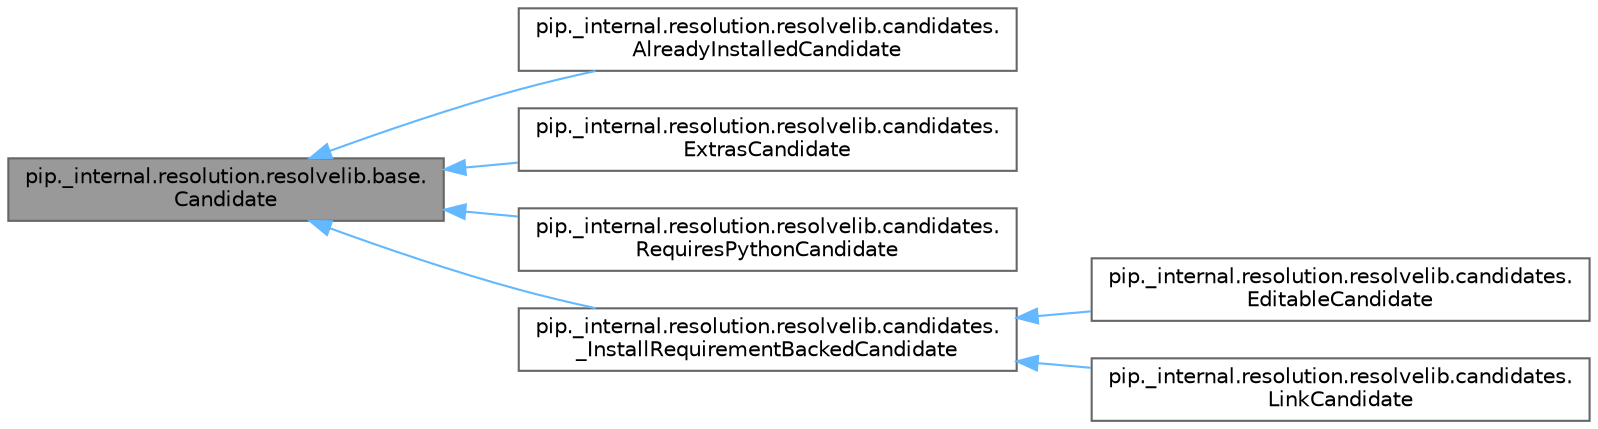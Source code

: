 digraph "pip._internal.resolution.resolvelib.base.Candidate"
{
 // LATEX_PDF_SIZE
  bgcolor="transparent";
  edge [fontname=Helvetica,fontsize=10,labelfontname=Helvetica,labelfontsize=10];
  node [fontname=Helvetica,fontsize=10,shape=box,height=0.2,width=0.4];
  rankdir="LR";
  Node1 [id="Node000001",label="pip._internal.resolution.resolvelib.base.\lCandidate",height=0.2,width=0.4,color="gray40", fillcolor="grey60", style="filled", fontcolor="black",tooltip=" "];
  Node1 -> Node2 [id="edge1_Node000001_Node000002",dir="back",color="steelblue1",style="solid",tooltip=" "];
  Node2 [id="Node000002",label="pip._internal.resolution.resolvelib.candidates.\lAlreadyInstalledCandidate",height=0.2,width=0.4,color="gray40", fillcolor="white", style="filled",URL="$classpip_1_1__internal_1_1resolution_1_1resolvelib_1_1candidates_1_1_already_installed_candidate.html",tooltip=" "];
  Node1 -> Node3 [id="edge2_Node000001_Node000003",dir="back",color="steelblue1",style="solid",tooltip=" "];
  Node3 [id="Node000003",label="pip._internal.resolution.resolvelib.candidates.\lExtrasCandidate",height=0.2,width=0.4,color="gray40", fillcolor="white", style="filled",URL="$classpip_1_1__internal_1_1resolution_1_1resolvelib_1_1candidates_1_1_extras_candidate.html",tooltip=" "];
  Node1 -> Node4 [id="edge3_Node000001_Node000004",dir="back",color="steelblue1",style="solid",tooltip=" "];
  Node4 [id="Node000004",label="pip._internal.resolution.resolvelib.candidates.\lRequiresPythonCandidate",height=0.2,width=0.4,color="gray40", fillcolor="white", style="filled",URL="$classpip_1_1__internal_1_1resolution_1_1resolvelib_1_1candidates_1_1_requires_python_candidate.html",tooltip=" "];
  Node1 -> Node5 [id="edge4_Node000001_Node000005",dir="back",color="steelblue1",style="solid",tooltip=" "];
  Node5 [id="Node000005",label="pip._internal.resolution.resolvelib.candidates.\l_InstallRequirementBackedCandidate",height=0.2,width=0.4,color="gray40", fillcolor="white", style="filled",URL="$classpip_1_1__internal_1_1resolution_1_1resolvelib_1_1candidates_1_1___install_requirement_backed_candidate.html",tooltip=" "];
  Node5 -> Node6 [id="edge5_Node000005_Node000006",dir="back",color="steelblue1",style="solid",tooltip=" "];
  Node6 [id="Node000006",label="pip._internal.resolution.resolvelib.candidates.\lEditableCandidate",height=0.2,width=0.4,color="gray40", fillcolor="white", style="filled",URL="$classpip_1_1__internal_1_1resolution_1_1resolvelib_1_1candidates_1_1_editable_candidate.html",tooltip=" "];
  Node5 -> Node7 [id="edge6_Node000005_Node000007",dir="back",color="steelblue1",style="solid",tooltip=" "];
  Node7 [id="Node000007",label="pip._internal.resolution.resolvelib.candidates.\lLinkCandidate",height=0.2,width=0.4,color="gray40", fillcolor="white", style="filled",URL="$classpip_1_1__internal_1_1resolution_1_1resolvelib_1_1candidates_1_1_link_candidate.html",tooltip=" "];
}
